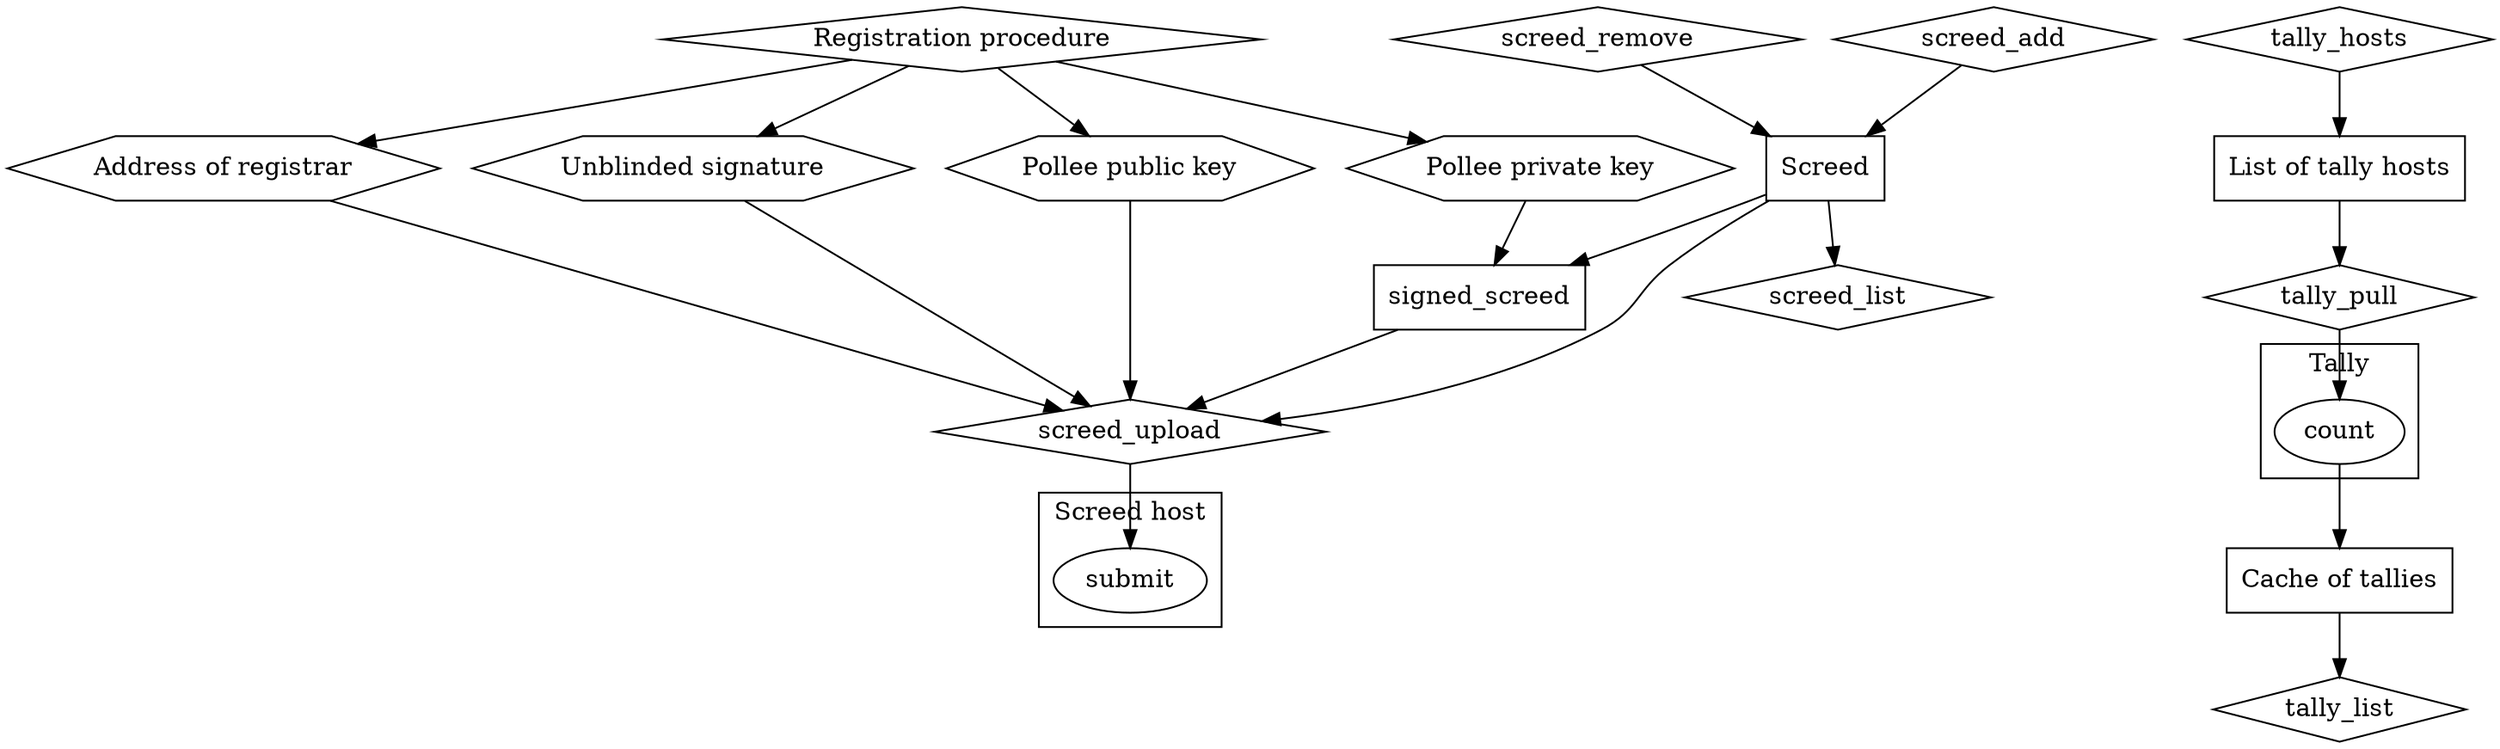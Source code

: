 digraph {
  // Registration data
  unblinded [label="Unblinded signature"]
  public [label="Pollee public key"]
  private [label="Pollee private key"]
  registrar [label="Address of registrar"]
  unblinded, public, private, registrar [shape="hexagon"]
 
  // Other data
  screed, signed_screed, tally_config, tally_cache [shape="box"]
  screed [label="Screed"]
  tally_config [label="List of tally hosts"]
  tally_cache [label="Cache of tallies"]

  // User interfaces
  registration [shape="diamond" label="Registration procedure"]
  tally_hosts, tally_pull, tally_list [shape="diamond"]
  
  // Registration
  registration -> unblinded
  registration -> private
  registration -> public
  registration -> registrar

  // Screed
  screed_add, screed_remove, screed_list, screed_upload [shape="diamond"]
  screed_add -> screed
  screed_remove -> screed
  screed -> screed_list

  registrar -> screed_upload
  screed -> screed_upload
  private -> signed_screed
  screed -> signed_screed
  signed_screed -> screed_upload
  public -> screed_upload
  unblinded -> screed_upload
  screed_upload -> submit
  subgraph cluster_screed_host {
    label="Screed host"
    submit
  }

  // Tally
  tally_hosts -> tally_config -> tally_pull -> count -> tally_cache -> tally_list
  subgraph cluster_tally {
    label="Tally"
    count
  }
}
